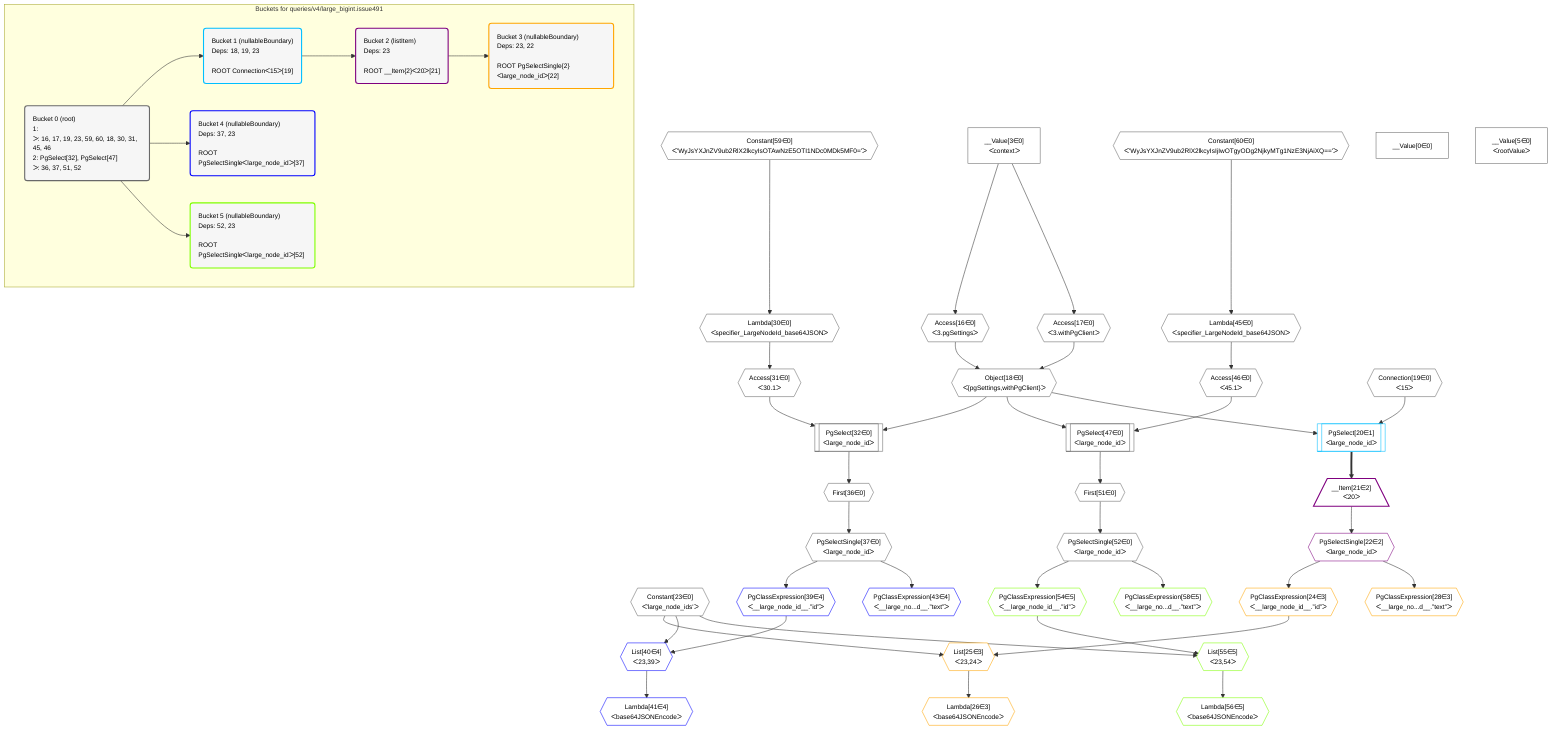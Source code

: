 %%{init: {'themeVariables': { 'fontSize': '12px'}}}%%
graph TD
    classDef path fill:#eee,stroke:#000,color:#000
    classDef plan fill:#fff,stroke-width:1px,color:#000
    classDef itemplan fill:#fff,stroke-width:2px,color:#000
    classDef unbatchedplan fill:#dff,stroke-width:1px,color:#000
    classDef sideeffectplan fill:#fcc,stroke-width:2px,color:#000
    classDef bucket fill:#f6f6f6,color:#000,stroke-width:2px,text-align:left


    %% plan dependencies
    Object18{{"Object[18∈0]<br />ᐸ{pgSettings,withPgClient}ᐳ"}}:::plan
    Access16{{"Access[16∈0]<br />ᐸ3.pgSettingsᐳ"}}:::plan
    Access17{{"Access[17∈0]<br />ᐸ3.withPgClientᐳ"}}:::plan
    Access16 & Access17 --> Object18
    PgSelect32[["PgSelect[32∈0]<br />ᐸlarge_node_idᐳ"]]:::plan
    Access31{{"Access[31∈0]<br />ᐸ30.1ᐳ"}}:::plan
    Object18 & Access31 --> PgSelect32
    PgSelect47[["PgSelect[47∈0]<br />ᐸlarge_node_idᐳ"]]:::plan
    Access46{{"Access[46∈0]<br />ᐸ45.1ᐳ"}}:::plan
    Object18 & Access46 --> PgSelect47
    __Value3["__Value[3∈0]<br />ᐸcontextᐳ"]:::plan
    __Value3 --> Access16
    __Value3 --> Access17
    Lambda30{{"Lambda[30∈0]<br />ᐸspecifier_LargeNodeId_base64JSONᐳ"}}:::plan
    Constant59{{"Constant[59∈0]<br />ᐸ'WyJsYXJnZV9ub2RlX2lkcyIsOTAwNzE5OTI1NDc0MDk5MF0='ᐳ"}}:::plan
    Constant59 --> Lambda30
    Lambda30 --> Access31
    First36{{"First[36∈0]"}}:::plan
    PgSelect32 --> First36
    PgSelectSingle37{{"PgSelectSingle[37∈0]<br />ᐸlarge_node_idᐳ"}}:::plan
    First36 --> PgSelectSingle37
    Lambda45{{"Lambda[45∈0]<br />ᐸspecifier_LargeNodeId_base64JSONᐳ"}}:::plan
    Constant60{{"Constant[60∈0]<br />ᐸ'WyJsYXJnZV9ub2RlX2lkcyIsIjIwOTgyODg2NjkyMTg1NzE3NjAiXQ=='ᐳ"}}:::plan
    Constant60 --> Lambda45
    Lambda45 --> Access46
    First51{{"First[51∈0]"}}:::plan
    PgSelect47 --> First51
    PgSelectSingle52{{"PgSelectSingle[52∈0]<br />ᐸlarge_node_idᐳ"}}:::plan
    First51 --> PgSelectSingle52
    __Value0["__Value[0∈0]"]:::plan
    __Value5["__Value[5∈0]<br />ᐸrootValueᐳ"]:::plan
    Connection19{{"Connection[19∈0]<br />ᐸ15ᐳ"}}:::plan
    Constant23{{"Constant[23∈0]<br />ᐸ'large_node_ids'ᐳ"}}:::plan
    PgSelect20[["PgSelect[20∈1]<br />ᐸlarge_node_idᐳ"]]:::plan
    Object18 & Connection19 --> PgSelect20
    __Item21[/"__Item[21∈2]<br />ᐸ20ᐳ"\]:::itemplan
    PgSelect20 ==> __Item21
    PgSelectSingle22{{"PgSelectSingle[22∈2]<br />ᐸlarge_node_idᐳ"}}:::plan
    __Item21 --> PgSelectSingle22
    List25{{"List[25∈3]<br />ᐸ23,24ᐳ"}}:::plan
    PgClassExpression24{{"PgClassExpression[24∈3]<br />ᐸ__large_node_id__.”id”ᐳ"}}:::plan
    Constant23 & PgClassExpression24 --> List25
    PgSelectSingle22 --> PgClassExpression24
    Lambda26{{"Lambda[26∈3]<br />ᐸbase64JSONEncodeᐳ"}}:::plan
    List25 --> Lambda26
    PgClassExpression28{{"PgClassExpression[28∈3]<br />ᐸ__large_no...d__.”text”ᐳ"}}:::plan
    PgSelectSingle22 --> PgClassExpression28
    List40{{"List[40∈4]<br />ᐸ23,39ᐳ"}}:::plan
    PgClassExpression39{{"PgClassExpression[39∈4]<br />ᐸ__large_node_id__.”id”ᐳ"}}:::plan
    Constant23 & PgClassExpression39 --> List40
    PgSelectSingle37 --> PgClassExpression39
    Lambda41{{"Lambda[41∈4]<br />ᐸbase64JSONEncodeᐳ"}}:::plan
    List40 --> Lambda41
    PgClassExpression43{{"PgClassExpression[43∈4]<br />ᐸ__large_no...d__.”text”ᐳ"}}:::plan
    PgSelectSingle37 --> PgClassExpression43
    List55{{"List[55∈5]<br />ᐸ23,54ᐳ"}}:::plan
    PgClassExpression54{{"PgClassExpression[54∈5]<br />ᐸ__large_node_id__.”id”ᐳ"}}:::plan
    Constant23 & PgClassExpression54 --> List55
    PgSelectSingle52 --> PgClassExpression54
    Lambda56{{"Lambda[56∈5]<br />ᐸbase64JSONEncodeᐳ"}}:::plan
    List55 --> Lambda56
    PgClassExpression58{{"PgClassExpression[58∈5]<br />ᐸ__large_no...d__.”text”ᐳ"}}:::plan
    PgSelectSingle52 --> PgClassExpression58

    %% define steps

    subgraph "Buckets for queries/v4/large_bigint.issue491"
    Bucket0("Bucket 0 (root)<br />1: <br />ᐳ: 16, 17, 19, 23, 59, 60, 18, 30, 31, 45, 46<br />2: PgSelect[32], PgSelect[47]<br />ᐳ: 36, 37, 51, 52"):::bucket
    classDef bucket0 stroke:#696969
    class Bucket0,__Value0,__Value3,__Value5,Access16,Access17,Object18,Connection19,Constant23,Lambda30,Access31,PgSelect32,First36,PgSelectSingle37,Lambda45,Access46,PgSelect47,First51,PgSelectSingle52,Constant59,Constant60 bucket0
    Bucket1("Bucket 1 (nullableBoundary)<br />Deps: 18, 19, 23<br /><br />ROOT Connectionᐸ15ᐳ[19]"):::bucket
    classDef bucket1 stroke:#00bfff
    class Bucket1,PgSelect20 bucket1
    Bucket2("Bucket 2 (listItem)<br />Deps: 23<br /><br />ROOT __Item{2}ᐸ20ᐳ[21]"):::bucket
    classDef bucket2 stroke:#7f007f
    class Bucket2,__Item21,PgSelectSingle22 bucket2
    Bucket3("Bucket 3 (nullableBoundary)<br />Deps: 23, 22<br /><br />ROOT PgSelectSingle{2}ᐸlarge_node_idᐳ[22]"):::bucket
    classDef bucket3 stroke:#ffa500
    class Bucket3,PgClassExpression24,List25,Lambda26,PgClassExpression28 bucket3
    Bucket4("Bucket 4 (nullableBoundary)<br />Deps: 37, 23<br /><br />ROOT PgSelectSingleᐸlarge_node_idᐳ[37]"):::bucket
    classDef bucket4 stroke:#0000ff
    class Bucket4,PgClassExpression39,List40,Lambda41,PgClassExpression43 bucket4
    Bucket5("Bucket 5 (nullableBoundary)<br />Deps: 52, 23<br /><br />ROOT PgSelectSingleᐸlarge_node_idᐳ[52]"):::bucket
    classDef bucket5 stroke:#7fff00
    class Bucket5,PgClassExpression54,List55,Lambda56,PgClassExpression58 bucket5
    Bucket0 --> Bucket1 & Bucket4 & Bucket5
    Bucket1 --> Bucket2
    Bucket2 --> Bucket3
    end